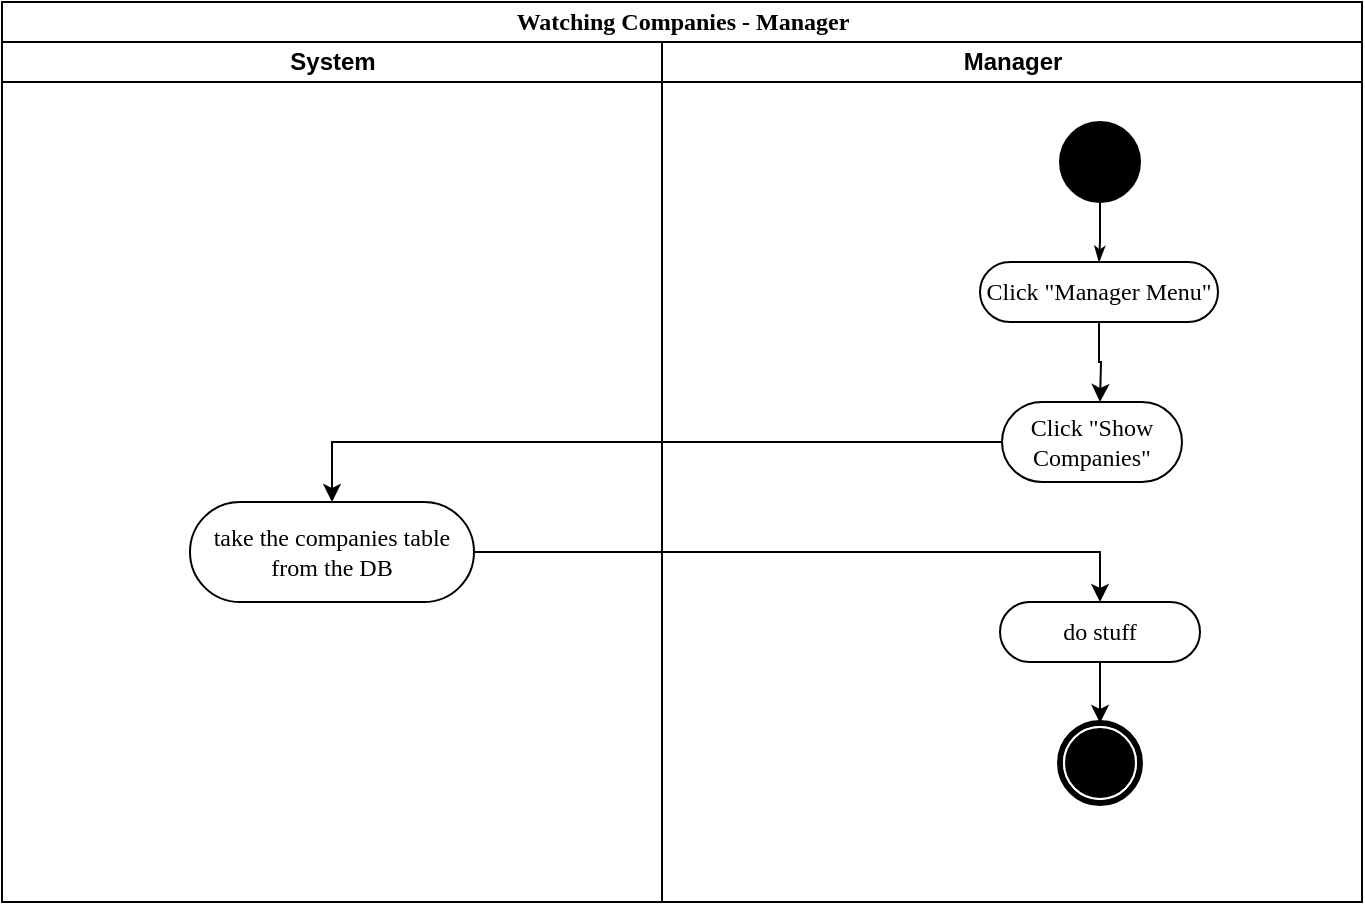 <mxfile version="10.6.6" type="device"><diagram id="7nAYffAqB-xToMOoyVGd" name="Page-1"><mxGraphModel dx="1181" dy="575" grid="1" gridSize="10" guides="1" tooltips="1" connect="1" arrows="1" fold="1" page="1" pageScale="1" pageWidth="1169" pageHeight="827" math="0" shadow="0"><root><mxCell id="0"/><mxCell id="1" parent="0"/><mxCell id="jrV5g9tKmXIpxCekZfS_-1" value="Watching Companies - Manager" style="swimlane;html=1;childLayout=stackLayout;startSize=20;rounded=0;shadow=0;comic=0;labelBackgroundColor=none;strokeColor=#000000;strokeWidth=1;fillColor=#ffffff;fontFamily=Verdana;fontSize=12;fontColor=#000000;align=center;" parent="1" vertex="1"><mxGeometry x="91" y="30" width="680" height="450" as="geometry"/></mxCell><mxCell id="jrV5g9tKmXIpxCekZfS_-2" value="System" style="swimlane;html=1;startSize=20;" parent="jrV5g9tKmXIpxCekZfS_-1" vertex="1"><mxGeometry y="20" width="330" height="430" as="geometry"/></mxCell><mxCell id="jrV5g9tKmXIpxCekZfS_-7" value="take the companies table from the DB" style="rounded=1;whiteSpace=wrap;html=1;shadow=0;comic=0;labelBackgroundColor=none;strokeColor=#000000;strokeWidth=1;fillColor=#ffffff;fontFamily=Verdana;fontSize=12;fontColor=#000000;align=center;arcSize=50;" parent="jrV5g9tKmXIpxCekZfS_-2" vertex="1"><mxGeometry x="94" y="230" width="142" height="50" as="geometry"/></mxCell><mxCell id="jrV5g9tKmXIpxCekZfS_-8" value="Manager" style="swimlane;html=1;startSize=20;" parent="jrV5g9tKmXIpxCekZfS_-1" vertex="1"><mxGeometry x="330" y="20" width="350" height="430" as="geometry"/></mxCell><mxCell id="jrV5g9tKmXIpxCekZfS_-9" style="edgeStyle=orthogonalEdgeStyle;rounded=0;html=1;labelBackgroundColor=none;startArrow=none;startFill=0;startSize=5;endArrow=classicThin;endFill=1;endSize=5;jettySize=auto;orthogonalLoop=1;strokeColor=#000000;strokeWidth=1;fontFamily=Verdana;fontSize=12;fontColor=#000000;" parent="jrV5g9tKmXIpxCekZfS_-8" source="jrV5g9tKmXIpxCekZfS_-10" target="jrV5g9tKmXIpxCekZfS_-11" edge="1"><mxGeometry relative="1" as="geometry"/></mxCell><mxCell id="jrV5g9tKmXIpxCekZfS_-10" value="" style="ellipse;whiteSpace=wrap;html=1;rounded=0;shadow=0;comic=0;labelBackgroundColor=none;strokeColor=#000000;strokeWidth=1;fillColor=#000000;fontFamily=Verdana;fontSize=12;fontColor=#000000;align=center;" parent="jrV5g9tKmXIpxCekZfS_-8" vertex="1"><mxGeometry x="199" y="40" width="40" height="40" as="geometry"/></mxCell><mxCell id="jrV5g9tKmXIpxCekZfS_-11" value="Click &quot;Manager Menu&quot;" style="rounded=1;whiteSpace=wrap;html=1;shadow=0;comic=0;labelBackgroundColor=none;strokeColor=#000000;strokeWidth=1;fillColor=#ffffff;fontFamily=Verdana;fontSize=12;fontColor=#000000;align=center;arcSize=50;" parent="jrV5g9tKmXIpxCekZfS_-8" vertex="1"><mxGeometry x="159" y="110" width="119" height="30" as="geometry"/></mxCell><mxCell id="jrV5g9tKmXIpxCekZfS_-12" value="Click &quot;Show Companies&quot;" style="rounded=1;whiteSpace=wrap;html=1;shadow=0;comic=0;labelBackgroundColor=none;strokeColor=#000000;strokeWidth=1;fillColor=#ffffff;fontFamily=Verdana;fontSize=12;fontColor=#000000;align=center;arcSize=50;" parent="jrV5g9tKmXIpxCekZfS_-8" vertex="1"><mxGeometry x="170" y="180" width="90" height="40" as="geometry"/></mxCell><mxCell id="jrV5g9tKmXIpxCekZfS_-13" style="edgeStyle=orthogonalEdgeStyle;rounded=0;orthogonalLoop=1;jettySize=auto;html=1;entryX=0.5;entryY=0;entryDx=0;entryDy=0;" parent="jrV5g9tKmXIpxCekZfS_-8" source="jrV5g9tKmXIpxCekZfS_-14" target="jrV5g9tKmXIpxCekZfS_-15" edge="1"><mxGeometry relative="1" as="geometry"/></mxCell><mxCell id="jrV5g9tKmXIpxCekZfS_-14" value="do stuff" style="rounded=1;whiteSpace=wrap;html=1;shadow=0;comic=0;labelBackgroundColor=none;strokeColor=#000000;strokeWidth=1;fillColor=#ffffff;fontFamily=Verdana;fontSize=12;fontColor=#000000;align=center;arcSize=50;" parent="jrV5g9tKmXIpxCekZfS_-8" vertex="1"><mxGeometry x="169" y="280" width="100" height="30" as="geometry"/></mxCell><mxCell id="jrV5g9tKmXIpxCekZfS_-15" value="" style="shape=mxgraph.bpmn.shape;html=1;verticalLabelPosition=bottom;labelBackgroundColor=#ffffff;verticalAlign=top;perimeter=ellipsePerimeter;outline=end;symbol=terminate;rounded=0;shadow=0;comic=0;strokeColor=#000000;strokeWidth=1;fillColor=#ffffff;fontFamily=Verdana;fontSize=12;fontColor=#000000;align=center;" parent="jrV5g9tKmXIpxCekZfS_-8" vertex="1"><mxGeometry x="199" y="340.5" width="40" height="40" as="geometry"/></mxCell><mxCell id="jrV5g9tKmXIpxCekZfS_-16" style="edgeStyle=orthogonalEdgeStyle;rounded=0;orthogonalLoop=1;jettySize=auto;html=1;entryX=0.5;entryY=0;entryDx=0;entryDy=0;exitX=0;exitY=0.5;exitDx=0;exitDy=0;" parent="jrV5g9tKmXIpxCekZfS_-1" source="jrV5g9tKmXIpxCekZfS_-12" target="jrV5g9tKmXIpxCekZfS_-7" edge="1"><mxGeometry relative="1" as="geometry"><mxPoint x="163.529" y="250.176" as="targetPoint"/><mxPoint x="468" y="290" as="sourcePoint"/></mxGeometry></mxCell><mxCell id="jrV5g9tKmXIpxCekZfS_-25" style="edgeStyle=orthogonalEdgeStyle;rounded=0;orthogonalLoop=1;jettySize=auto;html=1;entryX=0.5;entryY=0;entryDx=0;entryDy=0;" parent="jrV5g9tKmXIpxCekZfS_-1" source="jrV5g9tKmXIpxCekZfS_-7" target="jrV5g9tKmXIpxCekZfS_-14" edge="1"><mxGeometry relative="1" as="geometry"><mxPoint x="165" y="445" as="targetPoint"/></mxGeometry></mxCell><mxCell id="jrV5g9tKmXIpxCekZfS_-21" style="edgeStyle=orthogonalEdgeStyle;rounded=0;orthogonalLoop=1;jettySize=auto;html=1;" parent="1" source="jrV5g9tKmXIpxCekZfS_-11" edge="1"><mxGeometry relative="1" as="geometry"><mxPoint x="640" y="230" as="targetPoint"/></mxGeometry></mxCell></root></mxGraphModel></diagram></mxfile>